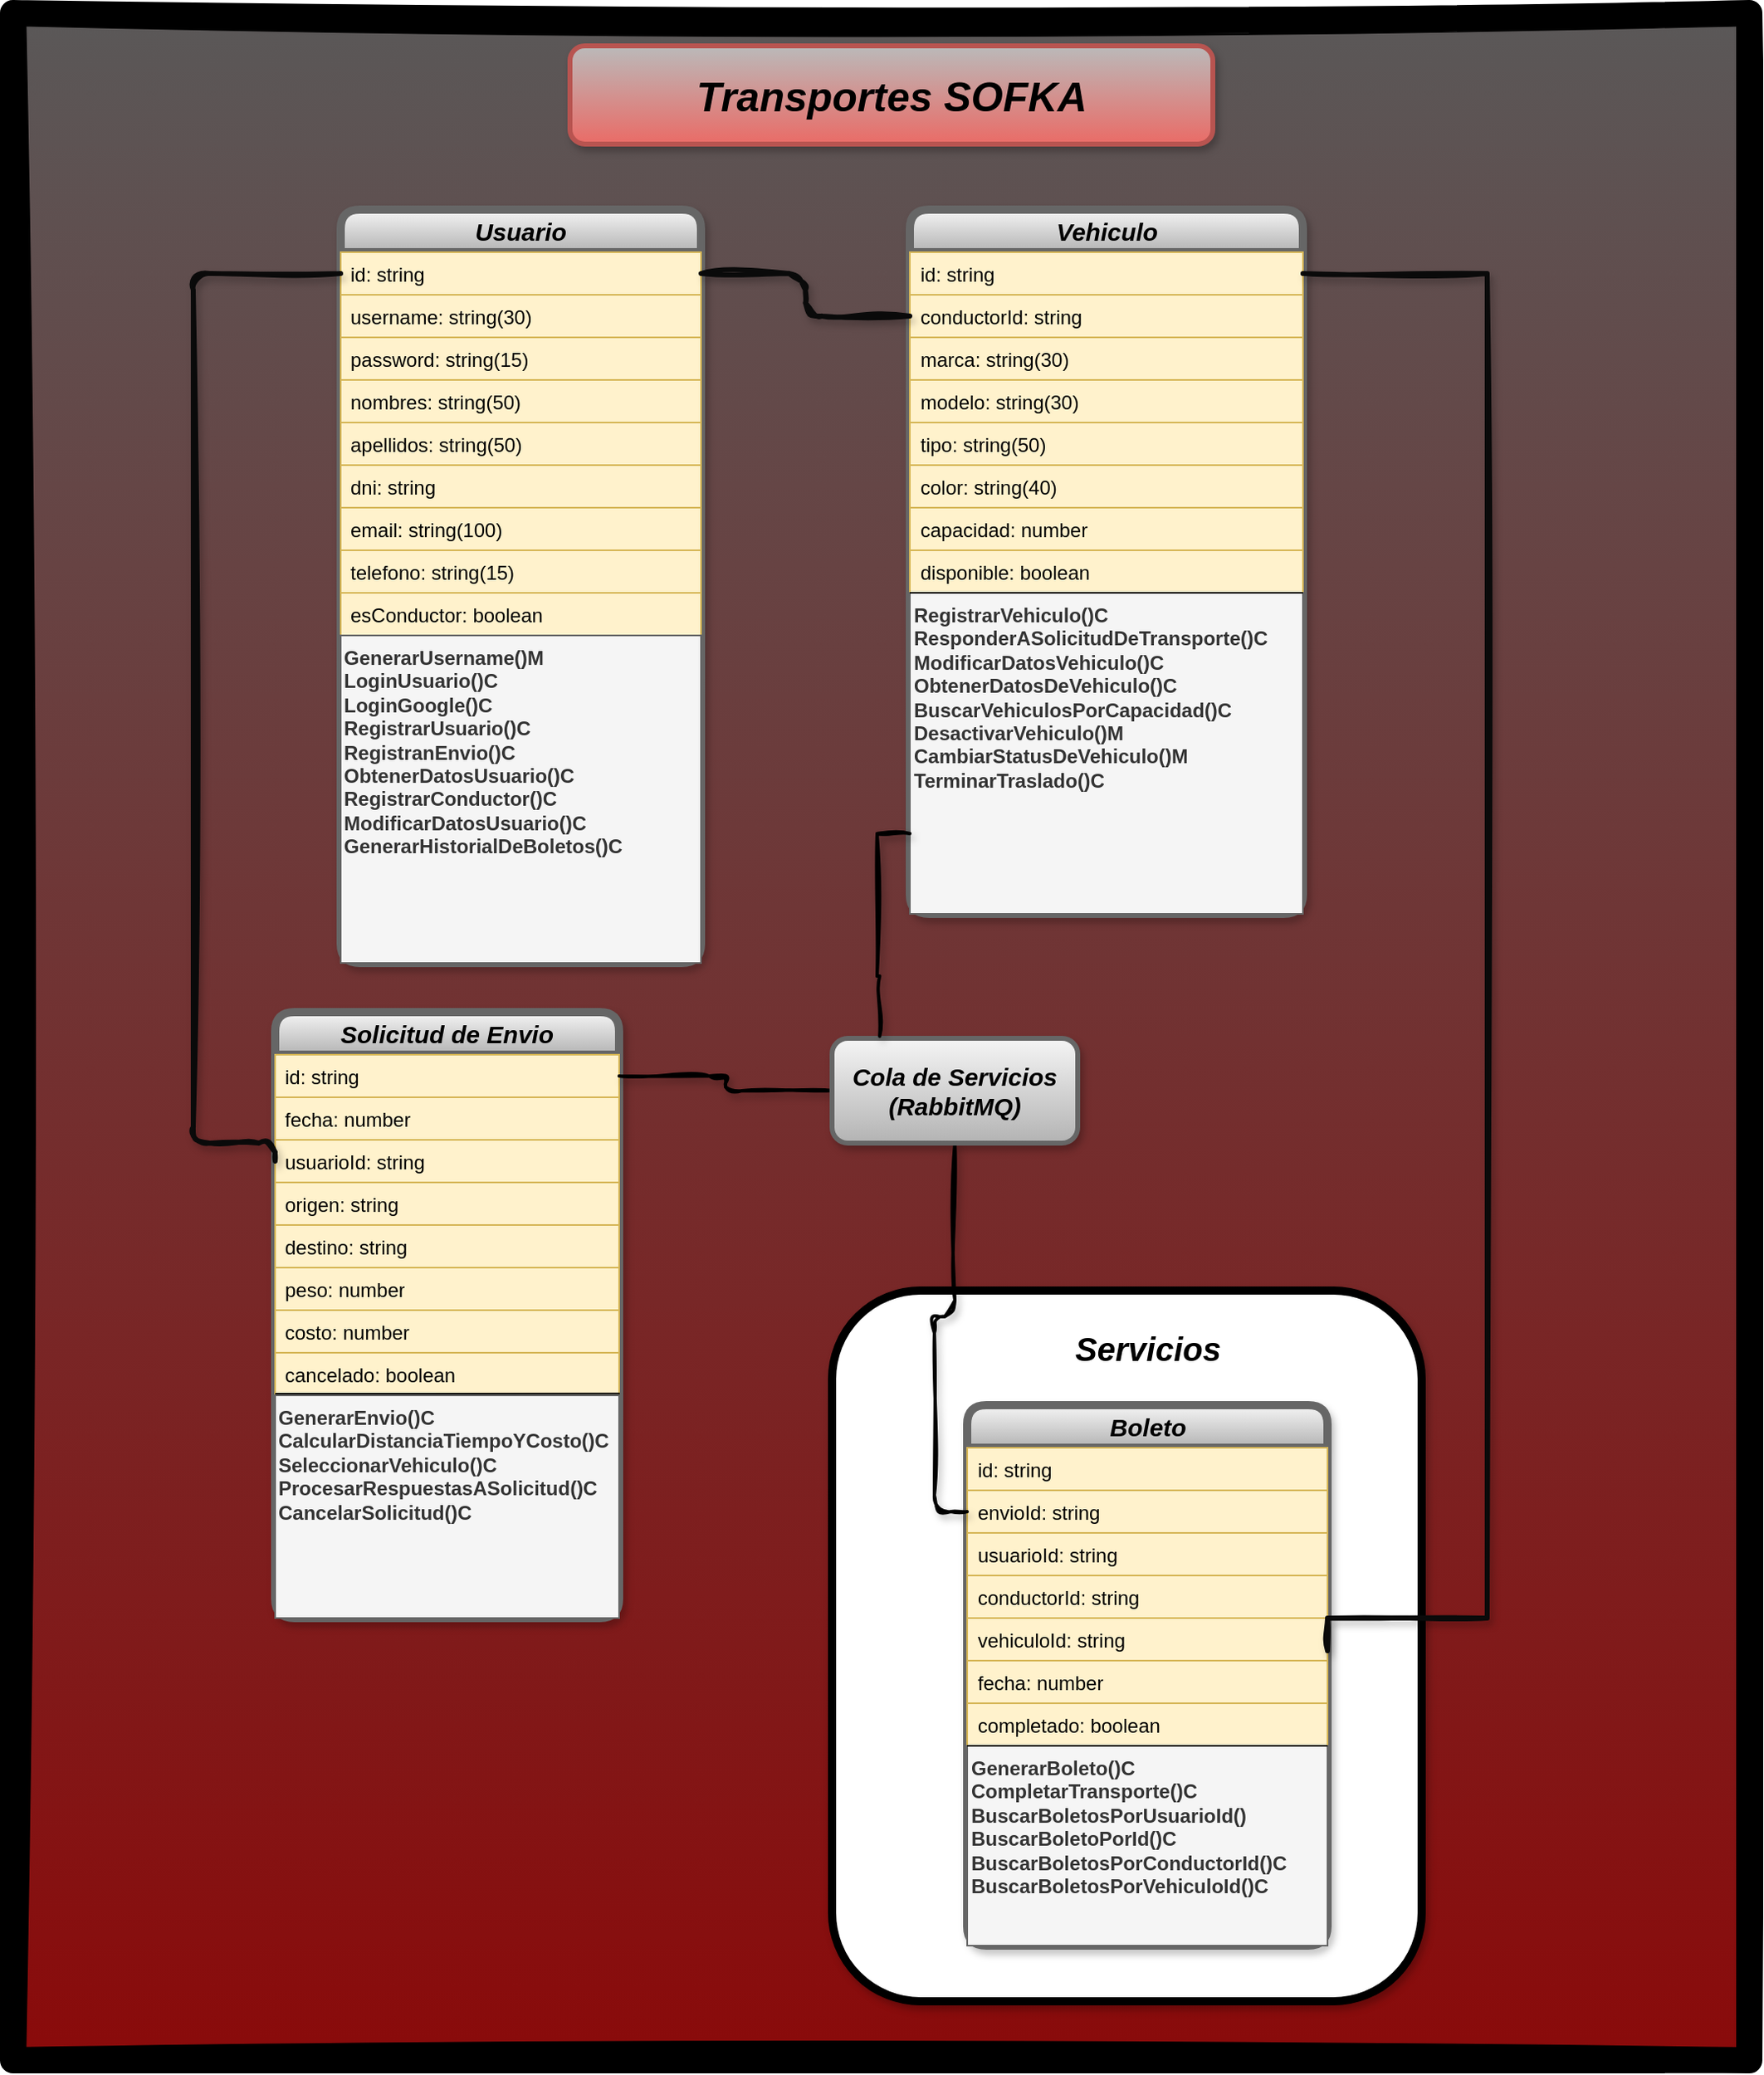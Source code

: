 <mxfile version="21.2.1" type="device">
  <diagram id="C5RBs43oDa-KdzZeNtuy" name="Page-1">
    <mxGraphModel dx="3047" dy="1977" grid="1" gridSize="10" guides="1" tooltips="1" connect="1" arrows="1" fold="1" page="0" pageScale="1" pageWidth="827" pageHeight="1169" math="0" shadow="0">
      <root>
        <mxCell id="WIyWlLk6GJQsqaUBKTNV-0" />
        <mxCell id="WIyWlLk6GJQsqaUBKTNV-1" parent="WIyWlLk6GJQsqaUBKTNV-0" />
        <mxCell id="EjuSqDg5xUFmnV1sZW3R-11" value="" style="rounded=0;whiteSpace=wrap;html=1;gradientColor=#8a0a0a;fillColor=#5a5858;strokeWidth=16;shadow=0;sketch=1;curveFitting=1;jiggle=2;" vertex="1" parent="WIyWlLk6GJQsqaUBKTNV-1">
          <mxGeometry x="-90" y="-90" width="1060" height="1250" as="geometry" />
        </mxCell>
        <mxCell id="px1-QlT_4JjPkUcVD3Ua-44" value="" style="rounded=1;whiteSpace=wrap;html=1;shadow=1;strokeWidth=5;" parent="WIyWlLk6GJQsqaUBKTNV-1" vertex="1">
          <mxGeometry x="410" y="690" width="360" height="434" as="geometry" />
        </mxCell>
        <mxCell id="zInEV3BXZZ9X4-jx_fkC-0" value="&lt;b&gt;&lt;i&gt;&lt;font style=&quot;font-size: 15px;&quot;&gt;Usuario&lt;/font&gt;&lt;/i&gt;&lt;/b&gt;" style="swimlane;fontStyle=0;childLayout=stackLayout;horizontal=1;startSize=26;horizontalStack=0;resizeParent=1;resizeParentMax=0;resizeLast=0;collapsible=1;marginBottom=0;whiteSpace=wrap;html=1;rounded=1;shadow=1;strokeWidth=5;fillColor=#f5f5f5;strokeColor=#666666;glass=0;gradientColor=#b3b3b3;swimlaneFillColor=none;" parent="WIyWlLk6GJQsqaUBKTNV-1" vertex="1">
          <mxGeometry x="110" y="30" width="220" height="460" as="geometry" />
        </mxCell>
        <mxCell id="zInEV3BXZZ9X4-jx_fkC-1" value="id: string" style="text;strokeColor=#d6b656;fillColor=#fff2cc;align=left;verticalAlign=top;spacingLeft=4;spacingRight=4;overflow=hidden;rotatable=0;points=[[0,0.5],[1,0.5]];portConstraint=eastwest;whiteSpace=wrap;html=1;" parent="zInEV3BXZZ9X4-jx_fkC-0" vertex="1">
          <mxGeometry y="26" width="220" height="26" as="geometry" />
        </mxCell>
        <mxCell id="zInEV3BXZZ9X4-jx_fkC-2" value="username: string(30)" style="text;strokeColor=#d6b656;fillColor=#fff2cc;align=left;verticalAlign=top;spacingLeft=4;spacingRight=4;overflow=hidden;rotatable=0;points=[[0,0.5],[1,0.5]];portConstraint=eastwest;whiteSpace=wrap;html=1;" parent="zInEV3BXZZ9X4-jx_fkC-0" vertex="1">
          <mxGeometry y="52" width="220" height="26" as="geometry" />
        </mxCell>
        <mxCell id="zInEV3BXZZ9X4-jx_fkC-8" value="password: string(15)" style="text;strokeColor=#d6b656;fillColor=#fff2cc;align=left;verticalAlign=top;spacingLeft=4;spacingRight=4;overflow=hidden;rotatable=0;points=[[0,0.5],[1,0.5]];portConstraint=eastwest;whiteSpace=wrap;html=1;" parent="zInEV3BXZZ9X4-jx_fkC-0" vertex="1">
          <mxGeometry y="78" width="220" height="26" as="geometry" />
        </mxCell>
        <mxCell id="zInEV3BXZZ9X4-jx_fkC-4" value="nombres: string(50)" style="text;strokeColor=#d6b656;fillColor=#fff2cc;align=left;verticalAlign=top;spacingLeft=4;spacingRight=4;overflow=hidden;rotatable=0;points=[[0,0.5],[1,0.5]];portConstraint=eastwest;whiteSpace=wrap;html=1;" parent="zInEV3BXZZ9X4-jx_fkC-0" vertex="1">
          <mxGeometry y="104" width="220" height="26" as="geometry" />
        </mxCell>
        <mxCell id="zInEV3BXZZ9X4-jx_fkC-3" value="apellidos: string(50)" style="text;strokeColor=#d6b656;fillColor=#fff2cc;align=left;verticalAlign=top;spacingLeft=4;spacingRight=4;overflow=hidden;rotatable=0;points=[[0,0.5],[1,0.5]];portConstraint=eastwest;whiteSpace=wrap;html=1;" parent="zInEV3BXZZ9X4-jx_fkC-0" vertex="1">
          <mxGeometry y="130" width="220" height="26" as="geometry" />
        </mxCell>
        <mxCell id="zInEV3BXZZ9X4-jx_fkC-5" value="dni: string" style="text;strokeColor=#d6b656;fillColor=#fff2cc;align=left;verticalAlign=top;spacingLeft=4;spacingRight=4;overflow=hidden;rotatable=0;points=[[0,0.5],[1,0.5]];portConstraint=eastwest;whiteSpace=wrap;html=1;" parent="zInEV3BXZZ9X4-jx_fkC-0" vertex="1">
          <mxGeometry y="156" width="220" height="26" as="geometry" />
        </mxCell>
        <mxCell id="zInEV3BXZZ9X4-jx_fkC-7" value="email: string(100)" style="text;strokeColor=#d6b656;fillColor=#fff2cc;align=left;verticalAlign=top;spacingLeft=4;spacingRight=4;overflow=hidden;rotatable=0;points=[[0,0.5],[1,0.5]];portConstraint=eastwest;whiteSpace=wrap;html=1;" parent="zInEV3BXZZ9X4-jx_fkC-0" vertex="1">
          <mxGeometry y="182" width="220" height="26" as="geometry" />
        </mxCell>
        <mxCell id="zInEV3BXZZ9X4-jx_fkC-6" value="telefono: string(15)" style="text;strokeColor=#d6b656;fillColor=#fff2cc;align=left;verticalAlign=top;spacingLeft=4;spacingRight=4;overflow=hidden;rotatable=0;points=[[0,0.5],[1,0.5]];portConstraint=eastwest;whiteSpace=wrap;html=1;" parent="zInEV3BXZZ9X4-jx_fkC-0" vertex="1">
          <mxGeometry y="208" width="220" height="26" as="geometry" />
        </mxCell>
        <mxCell id="zInEV3BXZZ9X4-jx_fkC-11" value="" style="endArrow=none;html=1;rounded=0;entryX=1;entryY=0;entryDx=0;entryDy=0;" parent="zInEV3BXZZ9X4-jx_fkC-0" target="zInEV3BXZZ9X4-jx_fkC-10" edge="1">
          <mxGeometry width="50" height="50" relative="1" as="geometry">
            <mxPoint y="260" as="sourcePoint" />
            <mxPoint x="50" y="210" as="targetPoint" />
          </mxGeometry>
        </mxCell>
        <mxCell id="zInEV3BXZZ9X4-jx_fkC-9" value="esConductor: boolean" style="text;strokeColor=#d6b656;fillColor=#fff2cc;align=left;verticalAlign=top;spacingLeft=4;spacingRight=4;overflow=hidden;rotatable=0;points=[[0,0.5],[1,0.5]];portConstraint=eastwest;whiteSpace=wrap;html=1;" parent="zInEV3BXZZ9X4-jx_fkC-0" vertex="1">
          <mxGeometry y="234" width="220" height="26" as="geometry" />
        </mxCell>
        <mxCell id="zInEV3BXZZ9X4-jx_fkC-10" value="GenerarUsername()M&lt;br style=&quot;font-size: 12px;&quot;&gt;LoginUsuario()C&lt;br style=&quot;font-size: 12px;&quot;&gt;LoginGoogle()C&lt;br style=&quot;font-size: 12px;&quot;&gt;RegistrarUsuario()C&lt;br style=&quot;font-size: 12px;&quot;&gt;RegistranEnvio()C&lt;br style=&quot;font-size: 12px;&quot;&gt;ObtenerDatosUsuario()C&lt;br style=&quot;font-size: 12px;&quot;&gt;RegistrarConductor()C&lt;br style=&quot;font-size: 12px;&quot;&gt;ModificarDatosUsuario()C&lt;br style=&quot;font-size: 12px;&quot;&gt;GenerarHistorialDeBoletos()C" style="text;whiteSpace=wrap;html=1;align=left;fillColor=#f5f5f5;fontColor=#333333;strokeColor=#666666;fontSize=12;fontStyle=1;labelBorderColor=none;" parent="zInEV3BXZZ9X4-jx_fkC-0" vertex="1">
          <mxGeometry y="260" width="220" height="200" as="geometry" />
        </mxCell>
        <mxCell id="px1-QlT_4JjPkUcVD3Ua-0" value="&lt;b&gt;&lt;i&gt;&lt;font style=&quot;font-size: 15px;&quot;&gt;Vehiculo&lt;/font&gt;&lt;/i&gt;&lt;/b&gt;" style="swimlane;fontStyle=0;childLayout=stackLayout;horizontal=1;startSize=26;horizontalStack=0;resizeParent=1;resizeParentMax=0;resizeLast=0;collapsible=1;marginBottom=0;whiteSpace=wrap;html=1;rounded=1;shadow=1;strokeWidth=5;fillColor=#f5f5f5;strokeColor=#666666;glass=0;gradientColor=#b3b3b3;swimlaneFillColor=none;" parent="WIyWlLk6GJQsqaUBKTNV-1" vertex="1">
          <mxGeometry x="457.5" y="30" width="240" height="430" as="geometry" />
        </mxCell>
        <mxCell id="px1-QlT_4JjPkUcVD3Ua-1" value="id: string" style="text;strokeColor=#d6b656;fillColor=#fff2cc;align=left;verticalAlign=top;spacingLeft=4;spacingRight=4;overflow=hidden;rotatable=0;points=[[0,0.5],[1,0.5]];portConstraint=eastwest;whiteSpace=wrap;html=1;" parent="px1-QlT_4JjPkUcVD3Ua-0" vertex="1">
          <mxGeometry y="26" width="240" height="26" as="geometry" />
        </mxCell>
        <mxCell id="px1-QlT_4JjPkUcVD3Ua-7" value="conductorId: string" style="text;strokeColor=#d6b656;fillColor=#fff2cc;align=left;verticalAlign=top;spacingLeft=4;spacingRight=4;overflow=hidden;rotatable=0;points=[[0,0.5],[1,0.5]];portConstraint=eastwest;whiteSpace=wrap;html=1;" parent="px1-QlT_4JjPkUcVD3Ua-0" vertex="1">
          <mxGeometry y="52" width="240" height="26" as="geometry" />
        </mxCell>
        <mxCell id="px1-QlT_4JjPkUcVD3Ua-2" value="marca: string(30)" style="text;strokeColor=#d6b656;fillColor=#fff2cc;align=left;verticalAlign=top;spacingLeft=4;spacingRight=4;overflow=hidden;rotatable=0;points=[[0,0.5],[1,0.5]];portConstraint=eastwest;whiteSpace=wrap;html=1;" parent="px1-QlT_4JjPkUcVD3Ua-0" vertex="1">
          <mxGeometry y="78" width="240" height="26" as="geometry" />
        </mxCell>
        <mxCell id="px1-QlT_4JjPkUcVD3Ua-3" value="modelo: string(30)" style="text;strokeColor=#d6b656;fillColor=#fff2cc;align=left;verticalAlign=top;spacingLeft=4;spacingRight=4;overflow=hidden;rotatable=0;points=[[0,0.5],[1,0.5]];portConstraint=eastwest;whiteSpace=wrap;html=1;" parent="px1-QlT_4JjPkUcVD3Ua-0" vertex="1">
          <mxGeometry y="104" width="240" height="26" as="geometry" />
        </mxCell>
        <mxCell id="px1-QlT_4JjPkUcVD3Ua-4" value="tipo: string(50)" style="text;strokeColor=#d6b656;fillColor=#fff2cc;align=left;verticalAlign=top;spacingLeft=4;spacingRight=4;overflow=hidden;rotatable=0;points=[[0,0.5],[1,0.5]];portConstraint=eastwest;whiteSpace=wrap;html=1;" parent="px1-QlT_4JjPkUcVD3Ua-0" vertex="1">
          <mxGeometry y="130" width="240" height="26" as="geometry" />
        </mxCell>
        <mxCell id="px1-QlT_4JjPkUcVD3Ua-5" value="color: string(40)" style="text;strokeColor=#d6b656;fillColor=#fff2cc;align=left;verticalAlign=top;spacingLeft=4;spacingRight=4;overflow=hidden;rotatable=0;points=[[0,0.5],[1,0.5]];portConstraint=eastwest;whiteSpace=wrap;html=1;" parent="px1-QlT_4JjPkUcVD3Ua-0" vertex="1">
          <mxGeometry y="156" width="240" height="26" as="geometry" />
        </mxCell>
        <mxCell id="px1-QlT_4JjPkUcVD3Ua-6" value="capacidad: number" style="text;strokeColor=#d6b656;fillColor=#fff2cc;align=left;verticalAlign=top;spacingLeft=4;spacingRight=4;overflow=hidden;rotatable=0;points=[[0,0.5],[1,0.5]];portConstraint=eastwest;whiteSpace=wrap;html=1;" parent="px1-QlT_4JjPkUcVD3Ua-0" vertex="1">
          <mxGeometry y="182" width="240" height="26" as="geometry" />
        </mxCell>
        <mxCell id="px1-QlT_4JjPkUcVD3Ua-46" value="disponible: boolean" style="text;strokeColor=#d6b656;fillColor=#fff2cc;align=left;verticalAlign=top;spacingLeft=4;spacingRight=4;overflow=hidden;rotatable=0;points=[[0,0.5],[1,0.5]];portConstraint=eastwest;whiteSpace=wrap;html=1;" parent="px1-QlT_4JjPkUcVD3Ua-0" vertex="1">
          <mxGeometry y="208" width="240" height="26" as="geometry" />
        </mxCell>
        <mxCell id="px1-QlT_4JjPkUcVD3Ua-10" value="RegistrarVehiculo()C&lt;br style=&quot;font-size: 12px;&quot;&gt;ResponderASolicitudDeTransporte()C&lt;br style=&quot;font-size: 12px;&quot;&gt;ModificarDatosVehiculo()C&lt;br style=&quot;font-size: 12px;&quot;&gt;ObtenerDatosDeVehiculo()C&lt;br style=&quot;font-size: 12px;&quot;&gt;BuscarVehiculosPorCapacidad()C&lt;br style=&quot;font-size: 12px;&quot;&gt;DesactivarVehiculo()M&lt;br style=&quot;font-size: 12px;&quot;&gt;CambiarStatusDeVehiculo()M&lt;br style=&quot;font-size: 12px;&quot;&gt;TerminarTraslado()C" style="text;whiteSpace=wrap;html=1;fillColor=#f5f5f5;fontColor=#333333;strokeColor=#666666;fontSize=12;align=left;fontStyle=1;labelBorderColor=none;" parent="px1-QlT_4JjPkUcVD3Ua-0" vertex="1">
          <mxGeometry y="234" width="240" height="196" as="geometry" />
        </mxCell>
        <mxCell id="px1-QlT_4JjPkUcVD3Ua-11" value="" style="endArrow=none;html=1;rounded=0;exitX=0;exitY=0;exitDx=0;exitDy=0;entryX=1;entryY=0;entryDx=0;entryDy=0;" parent="px1-QlT_4JjPkUcVD3Ua-0" source="px1-QlT_4JjPkUcVD3Ua-10" target="px1-QlT_4JjPkUcVD3Ua-10" edge="1">
          <mxGeometry width="50" height="50" relative="1" as="geometry">
            <mxPoint x="20" y="300" as="sourcePoint" />
            <mxPoint x="70" y="250" as="targetPoint" />
          </mxGeometry>
        </mxCell>
        <mxCell id="px1-QlT_4JjPkUcVD3Ua-9" style="edgeStyle=orthogonalEdgeStyle;rounded=1;orthogonalLoop=1;jettySize=auto;html=1;entryX=0;entryY=0.5;entryDx=0;entryDy=0;endArrow=none;endFill=0;fillColor=#0050ef;strokeColor=#0a0a0a;strokeWidth=3;sketch=1;curveFitting=1;jiggle=2;shadow=1;" parent="WIyWlLk6GJQsqaUBKTNV-1" source="zInEV3BXZZ9X4-jx_fkC-1" target="px1-QlT_4JjPkUcVD3Ua-7" edge="1">
          <mxGeometry relative="1" as="geometry" />
        </mxCell>
        <mxCell id="px1-QlT_4JjPkUcVD3Ua-12" value="&lt;font style=&quot;font-size: 15px;&quot;&gt;&lt;b&gt;&lt;i&gt;Solicitud de Envio&lt;/i&gt;&lt;/b&gt;&lt;/font&gt;" style="swimlane;fontStyle=0;childLayout=stackLayout;horizontal=1;startSize=26;horizontalStack=0;resizeParent=1;resizeParentMax=0;resizeLast=0;collapsible=1;marginBottom=0;whiteSpace=wrap;html=1;rounded=1;shadow=1;strokeWidth=5;fillColor=#f5f5f5;strokeColor=#666666;glass=0;gradientColor=#b3b3b3;swimlaneFillColor=none;" parent="WIyWlLk6GJQsqaUBKTNV-1" vertex="1">
          <mxGeometry x="70" y="520" width="210" height="370" as="geometry" />
        </mxCell>
        <mxCell id="px1-QlT_4JjPkUcVD3Ua-13" value="id: string" style="text;strokeColor=#d6b656;fillColor=#fff2cc;align=left;verticalAlign=top;spacingLeft=4;spacingRight=4;overflow=hidden;rotatable=0;points=[[0,0.5],[1,0.5]];portConstraint=eastwest;whiteSpace=wrap;html=1;" parent="px1-QlT_4JjPkUcVD3Ua-12" vertex="1">
          <mxGeometry y="26" width="210" height="26" as="geometry" />
        </mxCell>
        <mxCell id="px1-QlT_4JjPkUcVD3Ua-14" value="fecha: number" style="text;strokeColor=#d6b656;fillColor=#fff2cc;align=left;verticalAlign=top;spacingLeft=4;spacingRight=4;overflow=hidden;rotatable=0;points=[[0,0.5],[1,0.5]];portConstraint=eastwest;whiteSpace=wrap;html=1;" parent="px1-QlT_4JjPkUcVD3Ua-12" vertex="1">
          <mxGeometry y="52" width="210" height="26" as="geometry" />
        </mxCell>
        <mxCell id="px1-QlT_4JjPkUcVD3Ua-20" value="usuarioId: string" style="text;strokeColor=#d6b656;fillColor=#fff2cc;align=left;verticalAlign=top;spacingLeft=4;spacingRight=4;overflow=hidden;rotatable=0;points=[[0,0.5],[1,0.5]];portConstraint=eastwest;whiteSpace=wrap;html=1;" parent="px1-QlT_4JjPkUcVD3Ua-12" vertex="1">
          <mxGeometry y="78" width="210" height="26" as="geometry" />
        </mxCell>
        <mxCell id="px1-QlT_4JjPkUcVD3Ua-15" value="origen: string" style="text;strokeColor=#d6b656;fillColor=#fff2cc;align=left;verticalAlign=top;spacingLeft=4;spacingRight=4;overflow=hidden;rotatable=0;points=[[0,0.5],[1,0.5]];portConstraint=eastwest;whiteSpace=wrap;html=1;" parent="px1-QlT_4JjPkUcVD3Ua-12" vertex="1">
          <mxGeometry y="104" width="210" height="26" as="geometry" />
        </mxCell>
        <mxCell id="px1-QlT_4JjPkUcVD3Ua-18" value="destino: string" style="text;strokeColor=#d6b656;fillColor=#fff2cc;align=left;verticalAlign=top;spacingLeft=4;spacingRight=4;overflow=hidden;rotatable=0;points=[[0,0.5],[1,0.5]];portConstraint=eastwest;whiteSpace=wrap;html=1;" parent="px1-QlT_4JjPkUcVD3Ua-12" vertex="1">
          <mxGeometry y="130" width="210" height="26" as="geometry" />
        </mxCell>
        <mxCell id="px1-QlT_4JjPkUcVD3Ua-19" value="peso: number" style="text;strokeColor=#d6b656;fillColor=#fff2cc;align=left;verticalAlign=top;spacingLeft=4;spacingRight=4;overflow=hidden;rotatable=0;points=[[0,0.5],[1,0.5]];portConstraint=eastwest;whiteSpace=wrap;html=1;" parent="px1-QlT_4JjPkUcVD3Ua-12" vertex="1">
          <mxGeometry y="156" width="210" height="26" as="geometry" />
        </mxCell>
        <mxCell id="px1-QlT_4JjPkUcVD3Ua-17" value="costo: number" style="text;strokeColor=#d6b656;fillColor=#fff2cc;align=left;verticalAlign=top;spacingLeft=4;spacingRight=4;overflow=hidden;rotatable=0;points=[[0,0.5],[1,0.5]];portConstraint=eastwest;whiteSpace=wrap;html=1;" parent="px1-QlT_4JjPkUcVD3Ua-12" vertex="1">
          <mxGeometry y="182" width="210" height="26" as="geometry" />
        </mxCell>
        <mxCell id="px1-QlT_4JjPkUcVD3Ua-21" value="cancelado: boolean" style="text;strokeColor=#d6b656;fillColor=#fff2cc;align=left;verticalAlign=top;spacingLeft=4;spacingRight=4;overflow=hidden;rotatable=0;points=[[0,0.5],[1,0.5]];portConstraint=eastwest;whiteSpace=wrap;html=1;" parent="px1-QlT_4JjPkUcVD3Ua-12" vertex="1">
          <mxGeometry y="208" width="210" height="26" as="geometry" />
        </mxCell>
        <mxCell id="px1-QlT_4JjPkUcVD3Ua-34" value="" style="endArrow=none;html=1;rounded=0;exitX=0;exitY=0;exitDx=0;exitDy=0;entryX=1.002;entryY=0.959;entryDx=0;entryDy=0;entryPerimeter=0;" parent="px1-QlT_4JjPkUcVD3Ua-12" target="px1-QlT_4JjPkUcVD3Ua-21" edge="1">
          <mxGeometry width="50" height="50" relative="1" as="geometry">
            <mxPoint y="233" as="sourcePoint" />
            <mxPoint x="140" y="233" as="targetPoint" />
          </mxGeometry>
        </mxCell>
        <mxCell id="px1-QlT_4JjPkUcVD3Ua-33" value="GenerarEnvio()C&lt;br style=&quot;font-size: 12px;&quot;&gt;CalcularDistanciaTiempoYCosto()C&lt;br style=&quot;font-size: 12px;&quot;&gt;SeleccionarVehiculo()C&lt;br style=&quot;font-size: 12px;&quot;&gt;ProcesarRespuestasASolicitud()C&lt;br style=&quot;font-size: 12px;&quot;&gt;CancelarSolicitud()C" style="text;whiteSpace=wrap;html=1;fillColor=#f5f5f5;fontColor=#333333;strokeColor=#666666;fontSize=12;align=left;fontStyle=1;labelBorderColor=none;" parent="px1-QlT_4JjPkUcVD3Ua-12" vertex="1">
          <mxGeometry y="234" width="210" height="136" as="geometry" />
        </mxCell>
        <mxCell id="px1-QlT_4JjPkUcVD3Ua-22" value="&lt;b&gt;&lt;i&gt;&lt;font style=&quot;font-size: 15px;&quot;&gt;Boleto&lt;/font&gt;&lt;/i&gt;&lt;/b&gt;" style="swimlane;fontStyle=0;childLayout=stackLayout;horizontal=1;startSize=26;horizontalStack=0;resizeParent=1;resizeParentMax=0;resizeLast=0;collapsible=1;marginBottom=0;whiteSpace=wrap;html=1;rounded=1;shadow=1;strokeWidth=5;fillColor=#f5f5f5;strokeColor=#666666;glass=0;gradientColor=#b3b3b3;swimlaneFillColor=none;" parent="WIyWlLk6GJQsqaUBKTNV-1" vertex="1">
          <mxGeometry x="492.5" y="760" width="220" height="330" as="geometry" />
        </mxCell>
        <mxCell id="px1-QlT_4JjPkUcVD3Ua-23" value="id: string" style="text;strokeColor=#d6b656;fillColor=#fff2cc;align=left;verticalAlign=top;spacingLeft=4;spacingRight=4;overflow=hidden;rotatable=0;points=[[0,0.5],[1,0.5]];portConstraint=eastwest;whiteSpace=wrap;html=1;" parent="px1-QlT_4JjPkUcVD3Ua-22" vertex="1">
          <mxGeometry y="26" width="220" height="26" as="geometry" />
        </mxCell>
        <mxCell id="px1-QlT_4JjPkUcVD3Ua-26" value="envioId: string" style="text;strokeColor=#d6b656;fillColor=#fff2cc;align=left;verticalAlign=top;spacingLeft=4;spacingRight=4;overflow=hidden;rotatable=0;points=[[0,0.5],[1,0.5]];portConstraint=eastwest;whiteSpace=wrap;html=1;" parent="px1-QlT_4JjPkUcVD3Ua-22" vertex="1">
          <mxGeometry y="52" width="220" height="26" as="geometry" />
        </mxCell>
        <mxCell id="px1-QlT_4JjPkUcVD3Ua-47" value="usuarioId: string" style="text;strokeColor=#d6b656;fillColor=#fff2cc;align=left;verticalAlign=top;spacingLeft=4;spacingRight=4;overflow=hidden;rotatable=0;points=[[0,0.5],[1,0.5]];portConstraint=eastwest;whiteSpace=wrap;html=1;" parent="px1-QlT_4JjPkUcVD3Ua-22" vertex="1">
          <mxGeometry y="78" width="220" height="26" as="geometry" />
        </mxCell>
        <mxCell id="px1-QlT_4JjPkUcVD3Ua-48" value="conductorId: string" style="text;strokeColor=#d6b656;fillColor=#fff2cc;align=left;verticalAlign=top;spacingLeft=4;spacingRight=4;overflow=hidden;rotatable=0;points=[[0,0.5],[1,0.5]];portConstraint=eastwest;whiteSpace=wrap;html=1;" parent="px1-QlT_4JjPkUcVD3Ua-22" vertex="1">
          <mxGeometry y="104" width="220" height="26" as="geometry" />
        </mxCell>
        <mxCell id="px1-QlT_4JjPkUcVD3Ua-49" value="vehiculoId: string" style="text;strokeColor=#d6b656;fillColor=#fff2cc;align=left;verticalAlign=top;spacingLeft=4;spacingRight=4;overflow=hidden;rotatable=0;points=[[0,0.5],[1,0.5]];portConstraint=eastwest;whiteSpace=wrap;html=1;" parent="px1-QlT_4JjPkUcVD3Ua-22" vertex="1">
          <mxGeometry y="130" width="220" height="26" as="geometry" />
        </mxCell>
        <mxCell id="px1-QlT_4JjPkUcVD3Ua-24" value="fecha: number" style="text;strokeColor=#d6b656;fillColor=#fff2cc;align=left;verticalAlign=top;spacingLeft=4;spacingRight=4;overflow=hidden;rotatable=0;points=[[0,0.5],[1,0.5]];portConstraint=eastwest;whiteSpace=wrap;html=1;" parent="px1-QlT_4JjPkUcVD3Ua-22" vertex="1">
          <mxGeometry y="156" width="220" height="26" as="geometry" />
        </mxCell>
        <mxCell id="px1-QlT_4JjPkUcVD3Ua-25" value="completado: boolean" style="text;strokeColor=#d6b656;fillColor=#fff2cc;align=left;verticalAlign=top;spacingLeft=4;spacingRight=4;overflow=hidden;rotatable=0;points=[[0,0.5],[1,0.5]];portConstraint=eastwest;whiteSpace=wrap;html=1;" parent="px1-QlT_4JjPkUcVD3Ua-22" vertex="1">
          <mxGeometry y="182" width="220" height="26" as="geometry" />
        </mxCell>
        <mxCell id="px1-QlT_4JjPkUcVD3Ua-31" value="GenerarBoleto()C&lt;br style=&quot;font-size: 12px;&quot;&gt;CompletarTransporte()C&lt;br style=&quot;font-size: 12px;&quot;&gt;BuscarBoletosPorUsuarioId()&lt;br style=&quot;font-size: 12px;&quot;&gt;BuscarBoletoPorId()C&lt;br style=&quot;font-size: 12px;&quot;&gt;BuscarBoletosPorConductorId()C&lt;br style=&quot;font-size: 12px;&quot;&gt;BuscarBoletosPorVehiculoId()C" style="text;whiteSpace=wrap;html=1;fillColor=#f5f5f5;fontColor=#333333;strokeColor=#666666;fontSize=12;align=left;fontStyle=1;labelBorderColor=none;" parent="px1-QlT_4JjPkUcVD3Ua-22" vertex="1">
          <mxGeometry y="208" width="220" height="122" as="geometry" />
        </mxCell>
        <mxCell id="px1-QlT_4JjPkUcVD3Ua-50" value="" style="endArrow=none;html=1;rounded=0;exitX=0;exitY=0;exitDx=0;exitDy=0;entryX=1;entryY=0;entryDx=0;entryDy=0;" parent="px1-QlT_4JjPkUcVD3Ua-22" source="px1-QlT_4JjPkUcVD3Ua-31" target="px1-QlT_4JjPkUcVD3Ua-31" edge="1">
          <mxGeometry width="50" height="50" relative="1" as="geometry">
            <mxPoint x="130" y="200" as="sourcePoint" />
            <mxPoint x="180" y="150" as="targetPoint" />
          </mxGeometry>
        </mxCell>
        <mxCell id="px1-QlT_4JjPkUcVD3Ua-40" style="edgeStyle=orthogonalEdgeStyle;rounded=1;orthogonalLoop=1;jettySize=auto;html=1;entryX=0;entryY=0.5;entryDx=0;entryDy=0;endArrow=none;endFill=0;strokeWidth=2;sketch=1;curveFitting=1;jiggle=2;shadow=1;" parent="WIyWlLk6GJQsqaUBKTNV-1" source="px1-QlT_4JjPkUcVD3Ua-51" target="px1-QlT_4JjPkUcVD3Ua-26" edge="1">
          <mxGeometry relative="1" as="geometry" />
        </mxCell>
        <mxCell id="px1-QlT_4JjPkUcVD3Ua-43" style="edgeStyle=orthogonalEdgeStyle;rounded=1;orthogonalLoop=1;jettySize=auto;html=1;entryX=0;entryY=0.5;entryDx=0;entryDy=0;endArrow=none;endFill=0;fillColor=#0050ef;strokeColor=#0a0a0a;strokeWidth=3;sketch=1;curveFitting=1;jiggle=2;shadow=1;" parent="WIyWlLk6GJQsqaUBKTNV-1" source="zInEV3BXZZ9X4-jx_fkC-1" target="px1-QlT_4JjPkUcVD3Ua-20" edge="1">
          <mxGeometry relative="1" as="geometry">
            <Array as="points">
              <mxPoint x="20" y="69" />
              <mxPoint x="20" y="600" />
              <mxPoint x="70" y="600" />
            </Array>
          </mxGeometry>
        </mxCell>
        <mxCell id="px1-QlT_4JjPkUcVD3Ua-45" value="&lt;font style=&quot;font-size: 20px;&quot;&gt;Servicios&lt;/font&gt;" style="text;html=1;strokeColor=none;fillColor=none;align=center;verticalAlign=middle;whiteSpace=wrap;rounded=0;fontStyle=3;fontSize=20;" parent="WIyWlLk6GJQsqaUBKTNV-1" vertex="1">
          <mxGeometry x="572.5" y="710" width="60" height="30" as="geometry" />
        </mxCell>
        <mxCell id="px1-QlT_4JjPkUcVD3Ua-52" value="" style="edgeStyle=orthogonalEdgeStyle;rounded=1;orthogonalLoop=1;jettySize=auto;html=1;entryX=0;entryY=0.5;entryDx=0;entryDy=0;endArrow=none;endFill=0;strokeWidth=2;sketch=1;curveFitting=1;jiggle=2;shadow=1;" parent="WIyWlLk6GJQsqaUBKTNV-1" source="px1-QlT_4JjPkUcVD3Ua-13" target="px1-QlT_4JjPkUcVD3Ua-51" edge="1">
          <mxGeometry relative="1" as="geometry">
            <mxPoint x="360" y="549" as="sourcePoint" />
            <mxPoint x="490" y="805" as="targetPoint" />
          </mxGeometry>
        </mxCell>
        <mxCell id="px1-QlT_4JjPkUcVD3Ua-51" value="Cola de Servicios&lt;br style=&quot;font-size: 15px;&quot;&gt;(RabbitMQ)" style="rounded=1;whiteSpace=wrap;html=1;shadow=1;strokeWidth=3;fillColor=#f5f5f5;strokeColor=#666666;fontSize=15;fontStyle=3;gradientColor=#b3b3b3;" parent="WIyWlLk6GJQsqaUBKTNV-1" vertex="1">
          <mxGeometry x="410" y="536" width="150" height="64" as="geometry" />
        </mxCell>
        <mxCell id="px1-QlT_4JjPkUcVD3Ua-54" style="edgeStyle=orthogonalEdgeStyle;rounded=0;orthogonalLoop=1;jettySize=auto;html=1;entryX=1;entryY=0.769;entryDx=0;entryDy=0;entryPerimeter=0;endArrow=none;endFill=0;fillColor=#f5f5f5;strokeColor=#0a0a0a;strokeWidth=3;sketch=1;curveFitting=1;jiggle=2;shadow=1;" parent="WIyWlLk6GJQsqaUBKTNV-1" source="px1-QlT_4JjPkUcVD3Ua-1" target="px1-QlT_4JjPkUcVD3Ua-49" edge="1">
          <mxGeometry relative="1" as="geometry">
            <Array as="points">
              <mxPoint x="810" y="69" />
              <mxPoint x="810" y="890" />
              <mxPoint x="713" y="890" />
            </Array>
          </mxGeometry>
        </mxCell>
        <mxCell id="px1-QlT_4JjPkUcVD3Ua-55" style="edgeStyle=orthogonalEdgeStyle;rounded=0;orthogonalLoop=1;jettySize=auto;html=1;exitX=0;exitY=0.75;exitDx=0;exitDy=0;entryX=0.194;entryY=-0.02;entryDx=0;entryDy=0;entryPerimeter=0;endArrow=none;endFill=0;strokeWidth=2;sketch=1;curveFitting=1;jiggle=2;shadow=1;" parent="WIyWlLk6GJQsqaUBKTNV-1" source="px1-QlT_4JjPkUcVD3Ua-10" target="px1-QlT_4JjPkUcVD3Ua-51" edge="1">
          <mxGeometry relative="1" as="geometry" />
        </mxCell>
        <mxCell id="EjuSqDg5xUFmnV1sZW3R-34" value="&lt;font style=&quot;font-size: 25px;&quot;&gt;&lt;span&gt;&lt;span&gt;Transportes SOFKA&lt;/span&gt;&lt;/span&gt;&lt;/font&gt;" style="rounded=1;whiteSpace=wrap;html=1;fillColor=#BABABA;strokeColor=#b85450;fontStyle=3;gradientColor=#ea6b66;shadow=1;glass=0;strokeWidth=3;" vertex="1" parent="WIyWlLk6GJQsqaUBKTNV-1">
          <mxGeometry x="250" y="-70" width="392.5" height="60" as="geometry" />
        </mxCell>
      </root>
    </mxGraphModel>
  </diagram>
</mxfile>
